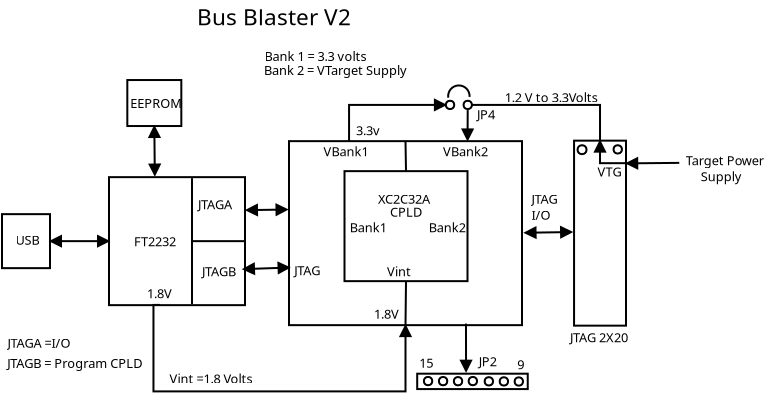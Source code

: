 <?xml version="1.0" encoding="UTF-8"?>
<dia:diagram xmlns:dia="http://www.lysator.liu.se/~alla/dia/">
  <dia:layer name="Background" visible="true" active="true">
    <dia:object type="Standard - Box" version="0" id="O0">
      <dia:attribute name="obj_pos">
        <dia:point val="12.9,10.95"/>
      </dia:attribute>
      <dia:attribute name="obj_bb">
        <dia:rectangle val="12.85,10.9;15.35,13.7"/>
      </dia:attribute>
      <dia:attribute name="elem_corner">
        <dia:point val="12.9,10.95"/>
      </dia:attribute>
      <dia:attribute name="elem_width">
        <dia:real val="2.4"/>
      </dia:attribute>
      <dia:attribute name="elem_height">
        <dia:real val="2.7"/>
      </dia:attribute>
      <dia:attribute name="show_background">
        <dia:boolean val="true"/>
      </dia:attribute>
    </dia:object>
    <dia:object type="Standard - Box" version="0" id="O1">
      <dia:attribute name="obj_pos">
        <dia:point val="18.25,9.1"/>
      </dia:attribute>
      <dia:attribute name="obj_bb">
        <dia:rectangle val="18.2,9.05;25.1,15.55"/>
      </dia:attribute>
      <dia:attribute name="elem_corner">
        <dia:point val="18.25,9.1"/>
      </dia:attribute>
      <dia:attribute name="elem_width">
        <dia:real val="6.8"/>
      </dia:attribute>
      <dia:attribute name="elem_height">
        <dia:real val="6.4"/>
      </dia:attribute>
      <dia:attribute name="show_background">
        <dia:boolean val="true"/>
      </dia:attribute>
    </dia:object>
    <dia:object type="Standard - Box" version="0" id="O2">
      <dia:attribute name="obj_pos">
        <dia:point val="27.25,7.3"/>
      </dia:attribute>
      <dia:attribute name="obj_bb">
        <dia:rectangle val="27.2,7.25;38.95,16.55"/>
      </dia:attribute>
      <dia:attribute name="elem_corner">
        <dia:point val="27.25,7.3"/>
      </dia:attribute>
      <dia:attribute name="elem_width">
        <dia:real val="11.65"/>
      </dia:attribute>
      <dia:attribute name="elem_height">
        <dia:real val="9.2"/>
      </dia:attribute>
      <dia:attribute name="show_background">
        <dia:boolean val="true"/>
      </dia:attribute>
    </dia:object>
    <dia:object type="Standard - Box" version="0" id="O3">
      <dia:attribute name="obj_pos">
        <dia:point val="41.503,7.275"/>
      </dia:attribute>
      <dia:attribute name="obj_bb">
        <dia:rectangle val="41.453,7.225;44.15,16.575"/>
      </dia:attribute>
      <dia:attribute name="elem_corner">
        <dia:point val="41.503,7.275"/>
      </dia:attribute>
      <dia:attribute name="elem_width">
        <dia:real val="2.597"/>
      </dia:attribute>
      <dia:attribute name="elem_height">
        <dia:real val="9.25"/>
      </dia:attribute>
      <dia:attribute name="show_background">
        <dia:boolean val="true"/>
      </dia:attribute>
    </dia:object>
    <dia:object type="Standard - Box" version="0" id="O4">
      <dia:attribute name="obj_pos">
        <dia:point val="19.166,4.244"/>
      </dia:attribute>
      <dia:attribute name="obj_bb">
        <dia:rectangle val="19.116,4.194;21.916,6.594"/>
      </dia:attribute>
      <dia:attribute name="elem_corner">
        <dia:point val="19.166,4.244"/>
      </dia:attribute>
      <dia:attribute name="elem_width">
        <dia:real val="2.7"/>
      </dia:attribute>
      <dia:attribute name="elem_height">
        <dia:real val="2.3"/>
      </dia:attribute>
      <dia:attribute name="show_background">
        <dia:boolean val="true"/>
      </dia:attribute>
    </dia:object>
    <dia:object type="Standard - Text" version="1" id="O5">
      <dia:attribute name="obj_pos">
        <dia:point val="19.316,5.644"/>
      </dia:attribute>
      <dia:attribute name="obj_bb">
        <dia:rectangle val="19.316,5.004;21.731,5.776"/>
      </dia:attribute>
      <dia:attribute name="text">
        <dia:composite type="text">
          <dia:attribute name="string">
            <dia:string>#EEPROM#</dia:string>
          </dia:attribute>
          <dia:attribute name="font">
            <dia:font family="sans" style="0" name="Helvetica"/>
          </dia:attribute>
          <dia:attribute name="height">
            <dia:real val="0.8"/>
          </dia:attribute>
          <dia:attribute name="pos">
            <dia:point val="19.316,5.644"/>
          </dia:attribute>
          <dia:attribute name="color">
            <dia:color val="#000000"/>
          </dia:attribute>
          <dia:attribute name="alignment">
            <dia:enum val="0"/>
          </dia:attribute>
        </dia:composite>
      </dia:attribute>
      <dia:attribute name="valign">
        <dia:enum val="3"/>
      </dia:attribute>
    </dia:object>
    <dia:object type="Standard - Text" version="1" id="O6">
      <dia:attribute name="obj_pos">
        <dia:point val="19.5,12.55"/>
      </dia:attribute>
      <dia:attribute name="obj_bb">
        <dia:rectangle val="19.5,11.91;21.61,12.682"/>
      </dia:attribute>
      <dia:attribute name="text">
        <dia:composite type="text">
          <dia:attribute name="string">
            <dia:string>#FT2232#</dia:string>
          </dia:attribute>
          <dia:attribute name="font">
            <dia:font family="sans" style="0" name="Helvetica"/>
          </dia:attribute>
          <dia:attribute name="height">
            <dia:real val="0.8"/>
          </dia:attribute>
          <dia:attribute name="pos">
            <dia:point val="19.5,12.55"/>
          </dia:attribute>
          <dia:attribute name="color">
            <dia:color val="#000000"/>
          </dia:attribute>
          <dia:attribute name="alignment">
            <dia:enum val="0"/>
          </dia:attribute>
        </dia:composite>
      </dia:attribute>
      <dia:attribute name="valign">
        <dia:enum val="3"/>
      </dia:attribute>
    </dia:object>
    <dia:object type="Standard - Line" version="0" id="O7">
      <dia:attribute name="obj_pos">
        <dia:point val="21.65,12.3"/>
      </dia:attribute>
      <dia:attribute name="obj_bb">
        <dia:rectangle val="21.65,12.3;21.65,12.3"/>
      </dia:attribute>
      <dia:attribute name="conn_endpoints">
        <dia:point val="21.65,12.3"/>
        <dia:point val="21.65,12.3"/>
      </dia:attribute>
      <dia:attribute name="numcp">
        <dia:int val="1"/>
      </dia:attribute>
      <dia:connections>
        <dia:connection handle="0" to="O1" connection="8"/>
        <dia:connection handle="1" to="O1" connection="8"/>
      </dia:connections>
    </dia:object>
    <dia:object type="Standard - Line" version="0" id="O8">
      <dia:attribute name="obj_pos">
        <dia:point val="21.65,12.3"/>
      </dia:attribute>
      <dia:attribute name="obj_bb">
        <dia:rectangle val="21.65,12.3;21.65,12.3"/>
      </dia:attribute>
      <dia:attribute name="conn_endpoints">
        <dia:point val="21.65,12.3"/>
        <dia:point val="21.65,12.3"/>
      </dia:attribute>
      <dia:attribute name="numcp">
        <dia:int val="1"/>
      </dia:attribute>
      <dia:connections>
        <dia:connection handle="0" to="O1" connection="8"/>
        <dia:connection handle="1" to="O1" connection="8"/>
      </dia:connections>
    </dia:object>
    <dia:object type="Standard - Line" version="0" id="O9">
      <dia:attribute name="obj_pos">
        <dia:point val="21.65,12.3"/>
      </dia:attribute>
      <dia:attribute name="obj_bb">
        <dia:rectangle val="21.65,12.3;21.65,12.3"/>
      </dia:attribute>
      <dia:attribute name="conn_endpoints">
        <dia:point val="21.65,12.3"/>
        <dia:point val="21.65,12.3"/>
      </dia:attribute>
      <dia:attribute name="numcp">
        <dia:int val="1"/>
      </dia:attribute>
      <dia:connections>
        <dia:connection handle="0" to="O1" connection="8"/>
        <dia:connection handle="1" to="O1" connection="8"/>
      </dia:connections>
    </dia:object>
    <dia:object type="Standard - Line" version="0" id="O10">
      <dia:attribute name="obj_pos">
        <dia:point val="22.4,9.15"/>
      </dia:attribute>
      <dia:attribute name="obj_bb">
        <dia:rectangle val="22.35,9.1;22.45,15.5"/>
      </dia:attribute>
      <dia:attribute name="conn_endpoints">
        <dia:point val="22.4,9.15"/>
        <dia:point val="22.4,15.45"/>
      </dia:attribute>
      <dia:attribute name="numcp">
        <dia:int val="1"/>
      </dia:attribute>
    </dia:object>
    <dia:object type="Standard - Line" version="0" id="O11">
      <dia:attribute name="obj_pos">
        <dia:point val="22.4,12.3"/>
      </dia:attribute>
      <dia:attribute name="obj_bb">
        <dia:rectangle val="22.35,12.25;25.1,12.35"/>
      </dia:attribute>
      <dia:attribute name="conn_endpoints">
        <dia:point val="22.4,12.3"/>
        <dia:point val="25.05,12.3"/>
      </dia:attribute>
      <dia:attribute name="numcp">
        <dia:int val="1"/>
      </dia:attribute>
      <dia:connections>
        <dia:connection handle="0" to="O10" connection="0"/>
        <dia:connection handle="1" to="O1" connection="4"/>
      </dia:connections>
    </dia:object>
    <dia:object type="Standard - Text" version="1" id="O12">
      <dia:attribute name="obj_pos">
        <dia:point val="22.7,10.7"/>
      </dia:attribute>
      <dia:attribute name="obj_bb">
        <dia:rectangle val="22.7,10.06;24.54,10.832"/>
      </dia:attribute>
      <dia:attribute name="text">
        <dia:composite type="text">
          <dia:attribute name="string">
            <dia:string>#JTAGA#</dia:string>
          </dia:attribute>
          <dia:attribute name="font">
            <dia:font family="sans" style="0" name="Helvetica"/>
          </dia:attribute>
          <dia:attribute name="height">
            <dia:real val="0.8"/>
          </dia:attribute>
          <dia:attribute name="pos">
            <dia:point val="22.7,10.7"/>
          </dia:attribute>
          <dia:attribute name="color">
            <dia:color val="#000000"/>
          </dia:attribute>
          <dia:attribute name="alignment">
            <dia:enum val="0"/>
          </dia:attribute>
        </dia:composite>
      </dia:attribute>
      <dia:attribute name="valign">
        <dia:enum val="3"/>
      </dia:attribute>
    </dia:object>
    <dia:object type="Standard - Text" version="1" id="O13">
      <dia:attribute name="obj_pos">
        <dia:point val="22.9,14.05"/>
      </dia:attribute>
      <dia:attribute name="obj_bb">
        <dia:rectangle val="22.9,13.41;24.733,14.182"/>
      </dia:attribute>
      <dia:attribute name="text">
        <dia:composite type="text">
          <dia:attribute name="string">
            <dia:string>#JTAGB#</dia:string>
          </dia:attribute>
          <dia:attribute name="font">
            <dia:font family="sans" style="0" name="Helvetica"/>
          </dia:attribute>
          <dia:attribute name="height">
            <dia:real val="0.8"/>
          </dia:attribute>
          <dia:attribute name="pos">
            <dia:point val="22.9,14.05"/>
          </dia:attribute>
          <dia:attribute name="color">
            <dia:color val="#000000"/>
          </dia:attribute>
          <dia:attribute name="alignment">
            <dia:enum val="0"/>
          </dia:attribute>
        </dia:composite>
      </dia:attribute>
      <dia:attribute name="valign">
        <dia:enum val="3"/>
      </dia:attribute>
    </dia:object>
    <dia:object type="Standard - Text" version="1" id="O14">
      <dia:attribute name="obj_pos">
        <dia:point val="13.575,12.475"/>
      </dia:attribute>
      <dia:attribute name="obj_bb">
        <dia:rectangle val="13.575,11.835;14.73,12.607"/>
      </dia:attribute>
      <dia:attribute name="text">
        <dia:composite type="text">
          <dia:attribute name="string">
            <dia:string>#USB#</dia:string>
          </dia:attribute>
          <dia:attribute name="font">
            <dia:font family="sans" style="0" name="Helvetica"/>
          </dia:attribute>
          <dia:attribute name="height">
            <dia:real val="0.8"/>
          </dia:attribute>
          <dia:attribute name="pos">
            <dia:point val="13.575,12.475"/>
          </dia:attribute>
          <dia:attribute name="color">
            <dia:color val="#000000"/>
          </dia:attribute>
          <dia:attribute name="alignment">
            <dia:enum val="0"/>
          </dia:attribute>
        </dia:composite>
      </dia:attribute>
      <dia:attribute name="valign">
        <dia:enum val="3"/>
      </dia:attribute>
    </dia:object>
    <dia:object type="Standard - Line" version="0" id="O15">
      <dia:attribute name="obj_pos">
        <dia:point val="15.3,12.3"/>
      </dia:attribute>
      <dia:attribute name="obj_bb">
        <dia:rectangle val="15.238,11.969;18.312,12.631"/>
      </dia:attribute>
      <dia:attribute name="conn_endpoints">
        <dia:point val="15.3,12.3"/>
        <dia:point val="18.25,12.3"/>
      </dia:attribute>
      <dia:attribute name="numcp">
        <dia:int val="1"/>
      </dia:attribute>
      <dia:attribute name="start_arrow">
        <dia:enum val="3"/>
      </dia:attribute>
      <dia:attribute name="start_arrow_length">
        <dia:real val="0.5"/>
      </dia:attribute>
      <dia:attribute name="start_arrow_width">
        <dia:real val="0.5"/>
      </dia:attribute>
      <dia:attribute name="end_arrow">
        <dia:enum val="3"/>
      </dia:attribute>
      <dia:attribute name="end_arrow_length">
        <dia:real val="0.5"/>
      </dia:attribute>
      <dia:attribute name="end_arrow_width">
        <dia:real val="0.5"/>
      </dia:attribute>
      <dia:connections>
        <dia:connection handle="0" to="O0" connection="4"/>
        <dia:connection handle="1" to="O1" connection="3"/>
      </dia:connections>
    </dia:object>
    <dia:object type="Standard - Text" version="1" id="O16">
      <dia:attribute name="obj_pos">
        <dia:point val="20.15,15.15"/>
      </dia:attribute>
      <dia:attribute name="obj_bb">
        <dia:rectangle val="20.15,14.51;21.427,15.283"/>
      </dia:attribute>
      <dia:attribute name="text">
        <dia:composite type="text">
          <dia:attribute name="string">
            <dia:string>#1.8V#</dia:string>
          </dia:attribute>
          <dia:attribute name="font">
            <dia:font family="sans" style="0" name="Helvetica"/>
          </dia:attribute>
          <dia:attribute name="height">
            <dia:real val="0.8"/>
          </dia:attribute>
          <dia:attribute name="pos">
            <dia:point val="20.15,15.15"/>
          </dia:attribute>
          <dia:attribute name="color">
            <dia:color val="#000000"/>
          </dia:attribute>
          <dia:attribute name="alignment">
            <dia:enum val="0"/>
          </dia:attribute>
        </dia:composite>
      </dia:attribute>
      <dia:attribute name="valign">
        <dia:enum val="3"/>
      </dia:attribute>
    </dia:object>
    <dia:object type="Standard - Box" version="0" id="O17">
      <dia:attribute name="obj_pos">
        <dia:point val="30.025,8.8"/>
      </dia:attribute>
      <dia:attribute name="obj_bb">
        <dia:rectangle val="29.975,8.75;36.225,14.35"/>
      </dia:attribute>
      <dia:attribute name="elem_corner">
        <dia:point val="30.025,8.8"/>
      </dia:attribute>
      <dia:attribute name="elem_width">
        <dia:real val="6.15"/>
      </dia:attribute>
      <dia:attribute name="elem_height">
        <dia:real val="5.5"/>
      </dia:attribute>
      <dia:attribute name="show_background">
        <dia:boolean val="true"/>
      </dia:attribute>
    </dia:object>
    <dia:object type="Standard - Text" version="1" id="O18">
      <dia:attribute name="obj_pos">
        <dia:point val="31.7,10.425"/>
      </dia:attribute>
      <dia:attribute name="obj_bb">
        <dia:rectangle val="31.7,9.785;34.278,10.557"/>
      </dia:attribute>
      <dia:attribute name="text">
        <dia:composite type="text">
          <dia:attribute name="string">
            <dia:string>#XC2C32A#</dia:string>
          </dia:attribute>
          <dia:attribute name="font">
            <dia:font family="sans" style="0" name="Helvetica"/>
          </dia:attribute>
          <dia:attribute name="height">
            <dia:real val="0.8"/>
          </dia:attribute>
          <dia:attribute name="pos">
            <dia:point val="31.7,10.425"/>
          </dia:attribute>
          <dia:attribute name="color">
            <dia:color val="#000000"/>
          </dia:attribute>
          <dia:attribute name="alignment">
            <dia:enum val="0"/>
          </dia:attribute>
        </dia:composite>
      </dia:attribute>
      <dia:attribute name="valign">
        <dia:enum val="3"/>
      </dia:attribute>
    </dia:object>
    <dia:object type="Standard - Text" version="1" id="O19">
      <dia:attribute name="obj_pos">
        <dia:point val="32.3,11.075"/>
      </dia:attribute>
      <dia:attribute name="obj_bb">
        <dia:rectangle val="32.3,10.435;33.79,11.207"/>
      </dia:attribute>
      <dia:attribute name="text">
        <dia:composite type="text">
          <dia:attribute name="string">
            <dia:string>#CPLD#</dia:string>
          </dia:attribute>
          <dia:attribute name="font">
            <dia:font family="sans" style="0" name="Helvetica"/>
          </dia:attribute>
          <dia:attribute name="height">
            <dia:real val="0.8"/>
          </dia:attribute>
          <dia:attribute name="pos">
            <dia:point val="32.3,11.075"/>
          </dia:attribute>
          <dia:attribute name="color">
            <dia:color val="#000000"/>
          </dia:attribute>
          <dia:attribute name="alignment">
            <dia:enum val="0"/>
          </dia:attribute>
        </dia:composite>
      </dia:attribute>
      <dia:attribute name="valign">
        <dia:enum val="3"/>
      </dia:attribute>
    </dia:object>
    <dia:object type="Standard - Text" version="1" id="O20">
      <dia:attribute name="obj_pos">
        <dia:point val="32.15,14.05"/>
      </dia:attribute>
      <dia:attribute name="obj_bb">
        <dia:rectangle val="32.15,13.41;33.255,14.182"/>
      </dia:attribute>
      <dia:attribute name="text">
        <dia:composite type="text">
          <dia:attribute name="string">
            <dia:string>#Vint#</dia:string>
          </dia:attribute>
          <dia:attribute name="font">
            <dia:font family="sans" style="0" name="Helvetica"/>
          </dia:attribute>
          <dia:attribute name="height">
            <dia:real val="0.8"/>
          </dia:attribute>
          <dia:attribute name="pos">
            <dia:point val="32.15,14.05"/>
          </dia:attribute>
          <dia:attribute name="color">
            <dia:color val="#000000"/>
          </dia:attribute>
          <dia:attribute name="alignment">
            <dia:enum val="0"/>
          </dia:attribute>
        </dia:composite>
      </dia:attribute>
      <dia:attribute name="valign">
        <dia:enum val="3"/>
      </dia:attribute>
    </dia:object>
    <dia:object type="Standard - Line" version="0" id="O21">
      <dia:attribute name="obj_pos">
        <dia:point val="25.1,10.75"/>
      </dia:attribute>
      <dia:attribute name="obj_bb">
        <dia:rectangle val="25.038,10.397;27.237,11.072"/>
      </dia:attribute>
      <dia:attribute name="conn_endpoints">
        <dia:point val="25.1,10.75"/>
        <dia:point val="27.175,10.719"/>
      </dia:attribute>
      <dia:attribute name="numcp">
        <dia:int val="1"/>
      </dia:attribute>
      <dia:attribute name="start_arrow">
        <dia:enum val="3"/>
      </dia:attribute>
      <dia:attribute name="start_arrow_length">
        <dia:real val="0.5"/>
      </dia:attribute>
      <dia:attribute name="start_arrow_width">
        <dia:real val="0.5"/>
      </dia:attribute>
      <dia:attribute name="end_arrow">
        <dia:enum val="3"/>
      </dia:attribute>
      <dia:attribute name="end_arrow_length">
        <dia:real val="0.5"/>
      </dia:attribute>
      <dia:attribute name="end_arrow_width">
        <dia:real val="0.5"/>
      </dia:attribute>
    </dia:object>
    <dia:object type="Standard - Line" version="0" id="O22">
      <dia:attribute name="obj_pos">
        <dia:point val="24.95,13.7"/>
      </dia:attribute>
      <dia:attribute name="obj_bb">
        <dia:rectangle val="24.888,13.309;27.339,14.01"/>
      </dia:attribute>
      <dia:attribute name="conn_endpoints">
        <dia:point val="24.95,13.7"/>
        <dia:point val="27.278,13.619"/>
      </dia:attribute>
      <dia:attribute name="numcp">
        <dia:int val="1"/>
      </dia:attribute>
      <dia:attribute name="start_arrow">
        <dia:enum val="3"/>
      </dia:attribute>
      <dia:attribute name="start_arrow_length">
        <dia:real val="0.5"/>
      </dia:attribute>
      <dia:attribute name="start_arrow_width">
        <dia:real val="0.5"/>
      </dia:attribute>
      <dia:attribute name="end_arrow">
        <dia:enum val="3"/>
      </dia:attribute>
      <dia:attribute name="end_arrow_length">
        <dia:real val="0.5"/>
      </dia:attribute>
      <dia:attribute name="end_arrow_width">
        <dia:real val="0.5"/>
      </dia:attribute>
    </dia:object>
    <dia:object type="Standard - Text" version="1" id="O23">
      <dia:attribute name="obj_pos">
        <dia:point val="31.5,16.175"/>
      </dia:attribute>
      <dia:attribute name="obj_bb">
        <dia:rectangle val="31.5,15.535;32.778,16.308"/>
      </dia:attribute>
      <dia:attribute name="text">
        <dia:composite type="text">
          <dia:attribute name="string">
            <dia:string>#1.8V#</dia:string>
          </dia:attribute>
          <dia:attribute name="font">
            <dia:font family="sans" style="0" name="Helvetica"/>
          </dia:attribute>
          <dia:attribute name="height">
            <dia:real val="0.8"/>
          </dia:attribute>
          <dia:attribute name="pos">
            <dia:point val="31.5,16.175"/>
          </dia:attribute>
          <dia:attribute name="color">
            <dia:color val="#000000"/>
          </dia:attribute>
          <dia:attribute name="alignment">
            <dia:enum val="0"/>
          </dia:attribute>
        </dia:composite>
      </dia:attribute>
      <dia:attribute name="valign">
        <dia:enum val="3"/>
      </dia:attribute>
    </dia:object>
    <dia:object type="Standard - Text" version="1" id="O24">
      <dia:attribute name="obj_pos">
        <dia:point val="28.975,8.05"/>
      </dia:attribute>
      <dia:attribute name="obj_bb">
        <dia:rectangle val="28.975,7.41;31.098,8.182"/>
      </dia:attribute>
      <dia:attribute name="text">
        <dia:composite type="text">
          <dia:attribute name="string">
            <dia:string>#VBank1#</dia:string>
          </dia:attribute>
          <dia:attribute name="font">
            <dia:font family="sans" style="0" name="Helvetica"/>
          </dia:attribute>
          <dia:attribute name="height">
            <dia:real val="0.8"/>
          </dia:attribute>
          <dia:attribute name="pos">
            <dia:point val="28.975,8.05"/>
          </dia:attribute>
          <dia:attribute name="color">
            <dia:color val="#000000"/>
          </dia:attribute>
          <dia:attribute name="alignment">
            <dia:enum val="0"/>
          </dia:attribute>
        </dia:composite>
      </dia:attribute>
      <dia:attribute name="valign">
        <dia:enum val="3"/>
      </dia:attribute>
    </dia:object>
    <dia:object type="Standard - Text" version="1" id="O25">
      <dia:attribute name="obj_pos">
        <dia:point val="34.95,8.05"/>
      </dia:attribute>
      <dia:attribute name="obj_bb">
        <dia:rectangle val="34.95,7.41;37.072,8.182"/>
      </dia:attribute>
      <dia:attribute name="text">
        <dia:composite type="text">
          <dia:attribute name="string">
            <dia:string>#VBank2#</dia:string>
          </dia:attribute>
          <dia:attribute name="font">
            <dia:font family="sans" style="0" name="Helvetica"/>
          </dia:attribute>
          <dia:attribute name="height">
            <dia:real val="0.8"/>
          </dia:attribute>
          <dia:attribute name="pos">
            <dia:point val="34.95,8.05"/>
          </dia:attribute>
          <dia:attribute name="color">
            <dia:color val="#000000"/>
          </dia:attribute>
          <dia:attribute name="alignment">
            <dia:enum val="0"/>
          </dia:attribute>
        </dia:composite>
      </dia:attribute>
      <dia:attribute name="valign">
        <dia:enum val="3"/>
      </dia:attribute>
    </dia:object>
    <dia:object type="Standard - Text" version="1" id="O26">
      <dia:attribute name="obj_pos">
        <dia:point val="30.6,7"/>
      </dia:attribute>
      <dia:attribute name="obj_bb">
        <dia:rectangle val="30.6,6.36;31.815,7.133"/>
      </dia:attribute>
      <dia:attribute name="text">
        <dia:composite type="text">
          <dia:attribute name="string">
            <dia:string>#3.3v#</dia:string>
          </dia:attribute>
          <dia:attribute name="font">
            <dia:font family="sans" style="0" name="Helvetica"/>
          </dia:attribute>
          <dia:attribute name="height">
            <dia:real val="0.8"/>
          </dia:attribute>
          <dia:attribute name="pos">
            <dia:point val="30.6,7"/>
          </dia:attribute>
          <dia:attribute name="color">
            <dia:color val="#000000"/>
          </dia:attribute>
          <dia:attribute name="alignment">
            <dia:enum val="0"/>
          </dia:attribute>
        </dia:composite>
      </dia:attribute>
      <dia:attribute name="valign">
        <dia:enum val="3"/>
      </dia:attribute>
    </dia:object>
    <dia:object type="Standard - Line" version="0" id="O27">
      <dia:attribute name="obj_pos">
        <dia:point val="36.178,7.263"/>
      </dia:attribute>
      <dia:attribute name="obj_bb">
        <dia:rectangle val="35.85,5.695;36.511,7.324"/>
      </dia:attribute>
      <dia:attribute name="conn_endpoints">
        <dia:point val="36.178,7.263"/>
        <dia:point val="36.185,5.745"/>
      </dia:attribute>
      <dia:attribute name="numcp">
        <dia:int val="1"/>
      </dia:attribute>
      <dia:attribute name="start_arrow">
        <dia:enum val="3"/>
      </dia:attribute>
      <dia:attribute name="start_arrow_length">
        <dia:real val="0.5"/>
      </dia:attribute>
      <dia:attribute name="start_arrow_width">
        <dia:real val="0.5"/>
      </dia:attribute>
      <dia:connections>
        <dia:connection handle="1" to="O54" connection="4"/>
      </dia:connections>
    </dia:object>
    <dia:object type="Standard - ZigZagLine" version="1" id="O28">
      <dia:attribute name="obj_pos">
        <dia:point val="36.253,5.563"/>
      </dia:attribute>
      <dia:attribute name="obj_bb">
        <dia:rectangle val="36.203,5.438;42.851,7.325"/>
      </dia:attribute>
      <dia:attribute name="orth_points">
        <dia:point val="36.253,5.563"/>
        <dia:point val="36.253,5.488"/>
        <dia:point val="42.801,5.488"/>
        <dia:point val="42.801,7.275"/>
      </dia:attribute>
      <dia:attribute name="orth_orient">
        <dia:enum val="1"/>
        <dia:enum val="0"/>
        <dia:enum val="1"/>
      </dia:attribute>
      <dia:attribute name="autorouting">
        <dia:boolean val="false"/>
      </dia:attribute>
      <dia:connections>
        <dia:connection handle="1" to="O3" connection="1"/>
      </dia:connections>
    </dia:object>
    <dia:object type="Standard - Text" version="1" id="O29">
      <dia:attribute name="obj_pos">
        <dia:point val="42.673,9.066"/>
      </dia:attribute>
      <dia:attribute name="obj_bb">
        <dia:rectangle val="42.673,8.426;43.858,9.199"/>
      </dia:attribute>
      <dia:attribute name="text">
        <dia:composite type="text">
          <dia:attribute name="string">
            <dia:string>#VTG#</dia:string>
          </dia:attribute>
          <dia:attribute name="font">
            <dia:font family="sans" style="0" name="Helvetica"/>
          </dia:attribute>
          <dia:attribute name="height">
            <dia:real val="0.8"/>
          </dia:attribute>
          <dia:attribute name="pos">
            <dia:point val="42.673,9.066"/>
          </dia:attribute>
          <dia:attribute name="color">
            <dia:color val="#000000"/>
          </dia:attribute>
          <dia:attribute name="alignment">
            <dia:enum val="0"/>
          </dia:attribute>
        </dia:composite>
      </dia:attribute>
      <dia:attribute name="valign">
        <dia:enum val="3"/>
      </dia:attribute>
    </dia:object>
    <dia:object type="Standard - Line" version="0" id="O30">
      <dia:attribute name="obj_pos">
        <dia:point val="39.028,11.881"/>
      </dia:attribute>
      <dia:attribute name="obj_bb">
        <dia:rectangle val="38.966,11.522;41.464,12.203"/>
      </dia:attribute>
      <dia:attribute name="conn_endpoints">
        <dia:point val="39.028,11.881"/>
        <dia:point val="41.403,11.844"/>
      </dia:attribute>
      <dia:attribute name="numcp">
        <dia:int val="1"/>
      </dia:attribute>
      <dia:attribute name="start_arrow">
        <dia:enum val="3"/>
      </dia:attribute>
      <dia:attribute name="start_arrow_length">
        <dia:real val="0.5"/>
      </dia:attribute>
      <dia:attribute name="start_arrow_width">
        <dia:real val="0.5"/>
      </dia:attribute>
      <dia:attribute name="end_arrow">
        <dia:enum val="3"/>
      </dia:attribute>
      <dia:attribute name="end_arrow_length">
        <dia:real val="0.5"/>
      </dia:attribute>
      <dia:attribute name="end_arrow_width">
        <dia:real val="0.5"/>
      </dia:attribute>
    </dia:object>
    <dia:object type="Standard - Text" version="1" id="O31">
      <dia:attribute name="obj_pos">
        <dia:point val="39.375,10.425"/>
      </dia:attribute>
      <dia:attribute name="obj_bb">
        <dia:rectangle val="39.375,9.785;40.83,11.357"/>
      </dia:attribute>
      <dia:attribute name="text">
        <dia:composite type="text">
          <dia:attribute name="string">
            <dia:string>#JTAG
I/O#</dia:string>
          </dia:attribute>
          <dia:attribute name="font">
            <dia:font family="sans" style="0" name="Helvetica"/>
          </dia:attribute>
          <dia:attribute name="height">
            <dia:real val="0.8"/>
          </dia:attribute>
          <dia:attribute name="pos">
            <dia:point val="39.375,10.425"/>
          </dia:attribute>
          <dia:attribute name="color">
            <dia:color val="#000000"/>
          </dia:attribute>
          <dia:attribute name="alignment">
            <dia:enum val="0"/>
          </dia:attribute>
        </dia:composite>
      </dia:attribute>
      <dia:attribute name="valign">
        <dia:enum val="3"/>
      </dia:attribute>
    </dia:object>
    <dia:object type="Standard - Text" version="1" id="O32">
      <dia:attribute name="obj_pos">
        <dia:point val="41.3,17.35"/>
      </dia:attribute>
      <dia:attribute name="obj_bb">
        <dia:rectangle val="41.3,16.71;44.377,17.483"/>
      </dia:attribute>
      <dia:attribute name="text">
        <dia:composite type="text">
          <dia:attribute name="string">
            <dia:string>#JTAG 2X20#</dia:string>
          </dia:attribute>
          <dia:attribute name="font">
            <dia:font family="sans" style="0" name="Helvetica"/>
          </dia:attribute>
          <dia:attribute name="height">
            <dia:real val="0.8"/>
          </dia:attribute>
          <dia:attribute name="pos">
            <dia:point val="41.3,17.35"/>
          </dia:attribute>
          <dia:attribute name="color">
            <dia:color val="#000000"/>
          </dia:attribute>
          <dia:attribute name="alignment">
            <dia:enum val="0"/>
          </dia:attribute>
        </dia:composite>
      </dia:attribute>
      <dia:attribute name="valign">
        <dia:enum val="3"/>
      </dia:attribute>
    </dia:object>
    <dia:object type="Logic - Not" version="1" id="O33">
      <dia:attribute name="obj_pos">
        <dia:point val="43.479,7.505"/>
      </dia:attribute>
      <dia:attribute name="obj_bb">
        <dia:rectangle val="43.429,7.455;43.944,7.97"/>
      </dia:attribute>
      <dia:attribute name="meta">
        <dia:composite type="dict"/>
      </dia:attribute>
      <dia:attribute name="elem_corner">
        <dia:point val="43.479,7.505"/>
      </dia:attribute>
      <dia:attribute name="elem_width">
        <dia:real val="0.415"/>
      </dia:attribute>
      <dia:attribute name="elem_height">
        <dia:real val="0.415"/>
      </dia:attribute>
      <dia:attribute name="line_width">
        <dia:real val="0.1"/>
      </dia:attribute>
      <dia:attribute name="line_colour">
        <dia:color val="#000000"/>
      </dia:attribute>
      <dia:attribute name="fill_colour">
        <dia:color val="#ffffff"/>
      </dia:attribute>
      <dia:attribute name="show_background">
        <dia:boolean val="true"/>
      </dia:attribute>
      <dia:attribute name="line_style">
        <dia:enum val="0"/>
        <dia:real val="1"/>
      </dia:attribute>
      <dia:attribute name="flip_horizontal">
        <dia:boolean val="false"/>
      </dia:attribute>
      <dia:attribute name="flip_vertical">
        <dia:boolean val="false"/>
      </dia:attribute>
      <dia:attribute name="subscale">
        <dia:real val="1"/>
      </dia:attribute>
    </dia:object>
    <dia:object type="Logic - Not" version="1" id="O34">
      <dia:attribute name="obj_pos">
        <dia:point val="41.68,7.505"/>
      </dia:attribute>
      <dia:attribute name="obj_bb">
        <dia:rectangle val="41.63,7.455;42.175,8"/>
      </dia:attribute>
      <dia:attribute name="meta">
        <dia:composite type="dict"/>
      </dia:attribute>
      <dia:attribute name="elem_corner">
        <dia:point val="41.68,7.505"/>
      </dia:attribute>
      <dia:attribute name="elem_width">
        <dia:real val="0.445"/>
      </dia:attribute>
      <dia:attribute name="elem_height">
        <dia:real val="0.445"/>
      </dia:attribute>
      <dia:attribute name="line_width">
        <dia:real val="0.1"/>
      </dia:attribute>
      <dia:attribute name="line_colour">
        <dia:color val="#000000"/>
      </dia:attribute>
      <dia:attribute name="fill_colour">
        <dia:color val="#ffffff"/>
      </dia:attribute>
      <dia:attribute name="show_background">
        <dia:boolean val="true"/>
      </dia:attribute>
      <dia:attribute name="line_style">
        <dia:enum val="0"/>
        <dia:real val="1"/>
      </dia:attribute>
      <dia:attribute name="flip_horizontal">
        <dia:boolean val="false"/>
      </dia:attribute>
      <dia:attribute name="flip_vertical">
        <dia:boolean val="false"/>
      </dia:attribute>
      <dia:attribute name="subscale">
        <dia:real val="1"/>
      </dia:attribute>
    </dia:object>
    <dia:object type="Standard - Text" version="1" id="O35">
      <dia:attribute name="obj_pos">
        <dia:point val="47.087,8.506"/>
      </dia:attribute>
      <dia:attribute name="obj_bb">
        <dia:rectangle val="47.087,7.866;51.078,9.439"/>
      </dia:attribute>
      <dia:attribute name="text">
        <dia:composite type="text">
          <dia:attribute name="string">
            <dia:string>#Target Power 
     Supply#</dia:string>
          </dia:attribute>
          <dia:attribute name="font">
            <dia:font family="sans" style="0" name="Helvetica"/>
          </dia:attribute>
          <dia:attribute name="height">
            <dia:real val="0.8"/>
          </dia:attribute>
          <dia:attribute name="pos">
            <dia:point val="47.087,8.506"/>
          </dia:attribute>
          <dia:attribute name="color">
            <dia:color val="#000000"/>
          </dia:attribute>
          <dia:attribute name="alignment">
            <dia:enum val="0"/>
          </dia:attribute>
        </dia:composite>
      </dia:attribute>
      <dia:attribute name="valign">
        <dia:enum val="3"/>
      </dia:attribute>
    </dia:object>
    <dia:object type="Standard - Text" version="1" id="O36">
      <dia:attribute name="obj_pos">
        <dia:point val="38.038,5.356"/>
      </dia:attribute>
      <dia:attribute name="obj_bb">
        <dia:rectangle val="38.038,4.716;42.75,5.489"/>
      </dia:attribute>
      <dia:attribute name="text">
        <dia:composite type="text">
          <dia:attribute name="string">
            <dia:string>#1.2 V to 3.3Volts#</dia:string>
          </dia:attribute>
          <dia:attribute name="font">
            <dia:font family="sans" style="0" name="Helvetica"/>
          </dia:attribute>
          <dia:attribute name="height">
            <dia:real val="0.8"/>
          </dia:attribute>
          <dia:attribute name="pos">
            <dia:point val="38.038,5.356"/>
          </dia:attribute>
          <dia:attribute name="color">
            <dia:color val="#000000"/>
          </dia:attribute>
          <dia:attribute name="alignment">
            <dia:enum val="0"/>
          </dia:attribute>
        </dia:composite>
      </dia:attribute>
      <dia:attribute name="valign">
        <dia:enum val="3"/>
      </dia:attribute>
    </dia:object>
    <dia:object type="Standard - Line" version="0" id="O37">
      <dia:attribute name="obj_pos">
        <dia:point val="46.763,8.386"/>
      </dia:attribute>
      <dia:attribute name="obj_bb">
        <dia:rectangle val="44.001,8.074;46.813,8.736"/>
      </dia:attribute>
      <dia:attribute name="conn_endpoints">
        <dia:point val="46.763,8.386"/>
        <dia:point val="44.112,8.411"/>
      </dia:attribute>
      <dia:attribute name="numcp">
        <dia:int val="1"/>
      </dia:attribute>
      <dia:attribute name="end_arrow">
        <dia:enum val="3"/>
      </dia:attribute>
      <dia:attribute name="end_arrow_length">
        <dia:real val="0.5"/>
      </dia:attribute>
      <dia:attribute name="end_arrow_width">
        <dia:real val="0.5"/>
      </dia:attribute>
    </dia:object>
    <dia:object type="Standard - Text" version="1" id="O38">
      <dia:attribute name="obj_pos">
        <dia:point val="30.288,11.85"/>
      </dia:attribute>
      <dia:attribute name="obj_bb">
        <dia:rectangle val="30.288,11.21;32.028,11.982"/>
      </dia:attribute>
      <dia:attribute name="text">
        <dia:composite type="text">
          <dia:attribute name="string">
            <dia:string>#Bank1#</dia:string>
          </dia:attribute>
          <dia:attribute name="font">
            <dia:font family="sans" style="0" name="Helvetica"/>
          </dia:attribute>
          <dia:attribute name="height">
            <dia:real val="0.8"/>
          </dia:attribute>
          <dia:attribute name="pos">
            <dia:point val="30.288,11.85"/>
          </dia:attribute>
          <dia:attribute name="color">
            <dia:color val="#000000"/>
          </dia:attribute>
          <dia:attribute name="alignment">
            <dia:enum val="0"/>
          </dia:attribute>
        </dia:composite>
      </dia:attribute>
      <dia:attribute name="valign">
        <dia:enum val="3"/>
      </dia:attribute>
    </dia:object>
    <dia:object type="Standard - Text" version="1" id="O39">
      <dia:attribute name="obj_pos">
        <dia:point val="34.237,11.85"/>
      </dia:attribute>
      <dia:attribute name="obj_bb">
        <dia:rectangle val="34.237,11.21;35.977,11.982"/>
      </dia:attribute>
      <dia:attribute name="text">
        <dia:composite type="text">
          <dia:attribute name="string">
            <dia:string>#Bank2#</dia:string>
          </dia:attribute>
          <dia:attribute name="font">
            <dia:font family="sans" style="0" name="Helvetica"/>
          </dia:attribute>
          <dia:attribute name="height">
            <dia:real val="0.8"/>
          </dia:attribute>
          <dia:attribute name="pos">
            <dia:point val="34.237,11.85"/>
          </dia:attribute>
          <dia:attribute name="color">
            <dia:color val="#000000"/>
          </dia:attribute>
          <dia:attribute name="alignment">
            <dia:enum val="0"/>
          </dia:attribute>
        </dia:composite>
      </dia:attribute>
      <dia:attribute name="valign">
        <dia:enum val="3"/>
      </dia:attribute>
    </dia:object>
    <dia:object type="Standard - Text" version="1" id="O40">
      <dia:attribute name="obj_pos">
        <dia:point val="27.512,14"/>
      </dia:attribute>
      <dia:attribute name="obj_bb">
        <dia:rectangle val="27.512,13.36;28.968,14.133"/>
      </dia:attribute>
      <dia:attribute name="text">
        <dia:composite type="text">
          <dia:attribute name="string">
            <dia:string>#JTAG#</dia:string>
          </dia:attribute>
          <dia:attribute name="font">
            <dia:font family="sans" style="0" name="Helvetica"/>
          </dia:attribute>
          <dia:attribute name="height">
            <dia:real val="0.8"/>
          </dia:attribute>
          <dia:attribute name="pos">
            <dia:point val="27.512,14"/>
          </dia:attribute>
          <dia:attribute name="color">
            <dia:color val="#000000"/>
          </dia:attribute>
          <dia:attribute name="alignment">
            <dia:enum val="0"/>
          </dia:attribute>
        </dia:composite>
      </dia:attribute>
      <dia:attribute name="valign">
        <dia:enum val="3"/>
      </dia:attribute>
    </dia:object>
    <dia:object type="Standard - Line" version="0" id="O41">
      <dia:attribute name="obj_pos">
        <dia:point val="33.075,7.3"/>
      </dia:attribute>
      <dia:attribute name="obj_bb">
        <dia:rectangle val="33.024,7.249;33.151,8.851"/>
      </dia:attribute>
      <dia:attribute name="conn_endpoints">
        <dia:point val="33.075,7.3"/>
        <dia:point val="33.1,8.8"/>
      </dia:attribute>
      <dia:attribute name="numcp">
        <dia:int val="1"/>
      </dia:attribute>
      <dia:connections>
        <dia:connection handle="0" to="O2" connection="1"/>
        <dia:connection handle="1" to="O17" connection="1"/>
      </dia:connections>
    </dia:object>
    <dia:object type="Standard - Line" version="0" id="O42">
      <dia:attribute name="obj_pos">
        <dia:point val="33.1,14.3"/>
      </dia:attribute>
      <dia:attribute name="obj_bb">
        <dia:rectangle val="33.024,14.249;33.151,16.551"/>
      </dia:attribute>
      <dia:attribute name="conn_endpoints">
        <dia:point val="33.1,14.3"/>
        <dia:point val="33.075,16.5"/>
      </dia:attribute>
      <dia:attribute name="numcp">
        <dia:int val="1"/>
      </dia:attribute>
      <dia:connections>
        <dia:connection handle="0" to="O17" connection="6"/>
        <dia:connection handle="1" to="O2" connection="6"/>
      </dia:connections>
    </dia:object>
    <dia:object type="Standard - Text" version="1" id="O43">
      <dia:attribute name="obj_pos">
        <dia:point val="22.65,1.5"/>
      </dia:attribute>
      <dia:attribute name="obj_bb">
        <dia:rectangle val="22.65,0.37;29.848,1.732"/>
      </dia:attribute>
      <dia:attribute name="text">
        <dia:composite type="text">
          <dia:attribute name="string">
            <dia:string>#Bus Blaster V2#</dia:string>
          </dia:attribute>
          <dia:attribute name="font">
            <dia:font family="sans" style="0" name="Helvetica"/>
          </dia:attribute>
          <dia:attribute name="height">
            <dia:real val="1.411"/>
          </dia:attribute>
          <dia:attribute name="pos">
            <dia:point val="22.65,1.5"/>
          </dia:attribute>
          <dia:attribute name="color">
            <dia:color val="#000000"/>
          </dia:attribute>
          <dia:attribute name="alignment">
            <dia:enum val="0"/>
          </dia:attribute>
        </dia:composite>
      </dia:attribute>
      <dia:attribute name="valign">
        <dia:enum val="3"/>
      </dia:attribute>
    </dia:object>
    <dia:object type="Standard - Line" version="0" id="O44">
      <dia:attribute name="obj_pos">
        <dia:point val="20.516,6.544"/>
      </dia:attribute>
      <dia:attribute name="obj_bb">
        <dia:rectangle val="20.191,6.482;20.866,9.081"/>
      </dia:attribute>
      <dia:attribute name="conn_endpoints">
        <dia:point val="20.516,6.544"/>
        <dia:point val="20.541,9.019"/>
      </dia:attribute>
      <dia:attribute name="numcp">
        <dia:int val="1"/>
      </dia:attribute>
      <dia:attribute name="start_arrow">
        <dia:enum val="3"/>
      </dia:attribute>
      <dia:attribute name="start_arrow_length">
        <dia:real val="0.5"/>
      </dia:attribute>
      <dia:attribute name="start_arrow_width">
        <dia:real val="0.5"/>
      </dia:attribute>
      <dia:attribute name="end_arrow">
        <dia:enum val="3"/>
      </dia:attribute>
      <dia:attribute name="end_arrow_length">
        <dia:real val="0.5"/>
      </dia:attribute>
      <dia:attribute name="end_arrow_width">
        <dia:real val="0.5"/>
      </dia:attribute>
      <dia:connections>
        <dia:connection handle="0" to="O4" connection="6"/>
      </dia:connections>
    </dia:object>
    <dia:object type="Standard - Text" version="1" id="O45">
      <dia:attribute name="obj_pos">
        <dia:point val="13.175,17.625"/>
      </dia:attribute>
      <dia:attribute name="obj_bb">
        <dia:rectangle val="13.175,16.985;16.617,17.758"/>
      </dia:attribute>
      <dia:attribute name="text">
        <dia:composite type="text">
          <dia:attribute name="string">
            <dia:string>#JTAGA =I/O#</dia:string>
          </dia:attribute>
          <dia:attribute name="font">
            <dia:font family="sans" style="0" name="Helvetica"/>
          </dia:attribute>
          <dia:attribute name="height">
            <dia:real val="0.8"/>
          </dia:attribute>
          <dia:attribute name="pos">
            <dia:point val="13.175,17.625"/>
          </dia:attribute>
          <dia:attribute name="color">
            <dia:color val="#000000"/>
          </dia:attribute>
          <dia:attribute name="alignment">
            <dia:enum val="0"/>
          </dia:attribute>
        </dia:composite>
      </dia:attribute>
      <dia:attribute name="valign">
        <dia:enum val="3"/>
      </dia:attribute>
    </dia:object>
    <dia:object type="Standard - Text" version="1" id="O46">
      <dia:attribute name="obj_pos">
        <dia:point val="13.166,18.645"/>
      </dia:attribute>
      <dia:attribute name="obj_bb">
        <dia:rectangle val="13.166,18.005;19.941,18.777"/>
      </dia:attribute>
      <dia:attribute name="text">
        <dia:composite type="text">
          <dia:attribute name="string">
            <dia:string>#JTAGB = Program CPLD#</dia:string>
          </dia:attribute>
          <dia:attribute name="font">
            <dia:font family="sans" style="0" name="Helvetica"/>
          </dia:attribute>
          <dia:attribute name="height">
            <dia:real val="0.8"/>
          </dia:attribute>
          <dia:attribute name="pos">
            <dia:point val="13.166,18.645"/>
          </dia:attribute>
          <dia:attribute name="color">
            <dia:color val="#000000"/>
          </dia:attribute>
          <dia:attribute name="alignment">
            <dia:enum val="0"/>
          </dia:attribute>
        </dia:composite>
      </dia:attribute>
      <dia:attribute name="valign">
        <dia:enum val="3"/>
      </dia:attribute>
    </dia:object>
    <dia:object type="Standard - ZigZagLine" version="1" id="O47">
      <dia:attribute name="obj_pos">
        <dia:point val="44.228,8.413"/>
      </dia:attribute>
      <dia:attribute name="obj_bb">
        <dia:rectangle val="42.47,7.163;44.278,8.463"/>
      </dia:attribute>
      <dia:attribute name="orth_points">
        <dia:point val="44.228,8.413"/>
        <dia:point val="44.228,8.401"/>
        <dia:point val="42.801,8.401"/>
        <dia:point val="42.801,7.275"/>
      </dia:attribute>
      <dia:attribute name="orth_orient">
        <dia:enum val="1"/>
        <dia:enum val="0"/>
        <dia:enum val="1"/>
      </dia:attribute>
      <dia:attribute name="autorouting">
        <dia:boolean val="false"/>
      </dia:attribute>
      <dia:attribute name="end_arrow">
        <dia:enum val="3"/>
      </dia:attribute>
      <dia:attribute name="end_arrow_length">
        <dia:real val="0.5"/>
      </dia:attribute>
      <dia:attribute name="end_arrow_width">
        <dia:real val="0.5"/>
      </dia:attribute>
      <dia:connections>
        <dia:connection handle="1" to="O3" connection="1"/>
      </dia:connections>
    </dia:object>
    <dia:object type="Standard - ZigZagLine" version="1" id="O48">
      <dia:attribute name="obj_pos">
        <dia:point val="30.278,7.269"/>
      </dia:attribute>
      <dia:attribute name="obj_bb">
        <dia:rectangle val="30.203,5.157;35.207,7.319"/>
      </dia:attribute>
      <dia:attribute name="orth_points">
        <dia:point val="30.278,7.269"/>
        <dia:point val="30.253,7.269"/>
        <dia:point val="30.253,5.488"/>
        <dia:point val="35.095,5.488"/>
      </dia:attribute>
      <dia:attribute name="orth_orient">
        <dia:enum val="0"/>
        <dia:enum val="1"/>
        <dia:enum val="0"/>
      </dia:attribute>
      <dia:attribute name="autorouting">
        <dia:boolean val="false"/>
      </dia:attribute>
      <dia:attribute name="end_arrow">
        <dia:enum val="3"/>
      </dia:attribute>
      <dia:attribute name="end_arrow_length">
        <dia:real val="0.5"/>
      </dia:attribute>
      <dia:attribute name="end_arrow_width">
        <dia:real val="0.5"/>
      </dia:attribute>
      <dia:connections>
        <dia:connection handle="1" to="O55" connection="2"/>
      </dia:connections>
    </dia:object>
    <dia:object type="Standard - ZigZagLine" version="1" id="O49">
      <dia:attribute name="obj_pos">
        <dia:point val="20.798,15.488"/>
      </dia:attribute>
      <dia:attribute name="obj_bb">
        <dia:rectangle val="20.423,15.438;33.406,19.863"/>
      </dia:attribute>
      <dia:attribute name="orth_points">
        <dia:point val="20.798,15.488"/>
        <dia:point val="20.473,15.488"/>
        <dia:point val="20.473,19.812"/>
        <dia:point val="33.075,19.812"/>
        <dia:point val="33.075,16.5"/>
      </dia:attribute>
      <dia:attribute name="orth_orient">
        <dia:enum val="0"/>
        <dia:enum val="1"/>
        <dia:enum val="0"/>
        <dia:enum val="1"/>
      </dia:attribute>
      <dia:attribute name="autorouting">
        <dia:boolean val="false"/>
      </dia:attribute>
      <dia:attribute name="end_arrow">
        <dia:enum val="3"/>
      </dia:attribute>
      <dia:attribute name="end_arrow_length">
        <dia:real val="0.5"/>
      </dia:attribute>
      <dia:attribute name="end_arrow_width">
        <dia:real val="0.5"/>
      </dia:attribute>
      <dia:connections>
        <dia:connection handle="1" to="O2" connection="6"/>
      </dia:connections>
    </dia:object>
    <dia:object type="Standard - Text" version="1" id="O50">
      <dia:attribute name="obj_pos">
        <dia:point val="21.273,19.413"/>
      </dia:attribute>
      <dia:attribute name="obj_bb">
        <dia:rectangle val="21.273,18.753;25.533,19.584"/>
      </dia:attribute>
      <dia:attribute name="text">
        <dia:composite type="text">
          <dia:attribute name="string">
            <dia:string>#Vint =1.8 Volts#</dia:string>
          </dia:attribute>
          <dia:attribute name="font">
            <dia:font family="sans" style="0" name="Helvetica"/>
          </dia:attribute>
          <dia:attribute name="height">
            <dia:real val="0.8"/>
          </dia:attribute>
          <dia:attribute name="pos">
            <dia:point val="21.273,19.413"/>
          </dia:attribute>
          <dia:attribute name="color">
            <dia:color val="#000000"/>
          </dia:attribute>
          <dia:attribute name="alignment">
            <dia:enum val="0"/>
          </dia:attribute>
        </dia:composite>
      </dia:attribute>
      <dia:attribute name="valign">
        <dia:enum val="3"/>
      </dia:attribute>
    </dia:object>
    <dia:object type="Standard - Text" version="1" id="O51">
      <dia:attribute name="obj_pos">
        <dia:point val="26.025,3.294"/>
      </dia:attribute>
      <dia:attribute name="obj_bb">
        <dia:rectangle val="26.025,2.654;31.24,3.426"/>
      </dia:attribute>
      <dia:attribute name="text">
        <dia:composite type="text">
          <dia:attribute name="string">
            <dia:string>#Bank 1 = 3.3 volts#</dia:string>
          </dia:attribute>
          <dia:attribute name="font">
            <dia:font family="sans" style="0" name="Helvetica"/>
          </dia:attribute>
          <dia:attribute name="height">
            <dia:real val="0.8"/>
          </dia:attribute>
          <dia:attribute name="pos">
            <dia:point val="26.025,3.294"/>
          </dia:attribute>
          <dia:attribute name="color">
            <dia:color val="#000000"/>
          </dia:attribute>
          <dia:attribute name="alignment">
            <dia:enum val="0"/>
          </dia:attribute>
        </dia:composite>
      </dia:attribute>
      <dia:attribute name="valign">
        <dia:enum val="3"/>
      </dia:attribute>
    </dia:object>
    <dia:object type="Standard - Text" version="1" id="O52">
      <dia:attribute name="obj_pos">
        <dia:point val="26,3.994"/>
      </dia:attribute>
      <dia:attribute name="obj_bb">
        <dia:rectangle val="26,3.354;33.127,4.126"/>
      </dia:attribute>
      <dia:attribute name="text">
        <dia:composite type="text">
          <dia:attribute name="string">
            <dia:string>#Bank 2 = VTarget Supply#</dia:string>
          </dia:attribute>
          <dia:attribute name="font">
            <dia:font family="sans" style="0" name="Helvetica"/>
          </dia:attribute>
          <dia:attribute name="height">
            <dia:real val="0.8"/>
          </dia:attribute>
          <dia:attribute name="pos">
            <dia:point val="26,3.994"/>
          </dia:attribute>
          <dia:attribute name="color">
            <dia:color val="#000000"/>
          </dia:attribute>
          <dia:attribute name="alignment">
            <dia:enum val="0"/>
          </dia:attribute>
        </dia:composite>
      </dia:attribute>
      <dia:attribute name="valign">
        <dia:enum val="3"/>
      </dia:attribute>
    </dia:object>
    <dia:object type="Standard - Text" version="1" id="O53">
      <dia:attribute name="obj_pos">
        <dia:point val="36.737,18.55"/>
      </dia:attribute>
      <dia:attribute name="obj_bb">
        <dia:rectangle val="36.737,17.91;37.708,18.683"/>
      </dia:attribute>
      <dia:attribute name="text">
        <dia:composite type="text">
          <dia:attribute name="string">
            <dia:string>#JP2#</dia:string>
          </dia:attribute>
          <dia:attribute name="font">
            <dia:font family="sans" style="0" name="Helvetica"/>
          </dia:attribute>
          <dia:attribute name="height">
            <dia:real val="0.8"/>
          </dia:attribute>
          <dia:attribute name="pos">
            <dia:point val="36.737,18.55"/>
          </dia:attribute>
          <dia:attribute name="color">
            <dia:color val="#000000"/>
          </dia:attribute>
          <dia:attribute name="alignment">
            <dia:enum val="0"/>
          </dia:attribute>
        </dia:composite>
      </dia:attribute>
      <dia:attribute name="valign">
        <dia:enum val="3"/>
      </dia:attribute>
    </dia:object>
    <dia:object type="Logic - Not" version="1" id="O54">
      <dia:attribute name="obj_pos">
        <dia:point val="35.979,5.28"/>
      </dia:attribute>
      <dia:attribute name="obj_bb">
        <dia:rectangle val="35.929,5.23;36.444,5.745"/>
      </dia:attribute>
      <dia:attribute name="meta">
        <dia:composite type="dict"/>
      </dia:attribute>
      <dia:attribute name="elem_corner">
        <dia:point val="35.979,5.28"/>
      </dia:attribute>
      <dia:attribute name="elem_width">
        <dia:real val="0.415"/>
      </dia:attribute>
      <dia:attribute name="elem_height">
        <dia:real val="0.415"/>
      </dia:attribute>
      <dia:attribute name="line_width">
        <dia:real val="0.1"/>
      </dia:attribute>
      <dia:attribute name="line_colour">
        <dia:color val="#000000"/>
      </dia:attribute>
      <dia:attribute name="fill_colour">
        <dia:color val="#ffffff"/>
      </dia:attribute>
      <dia:attribute name="show_background">
        <dia:boolean val="true"/>
      </dia:attribute>
      <dia:attribute name="line_style">
        <dia:enum val="0"/>
        <dia:real val="1"/>
      </dia:attribute>
      <dia:attribute name="flip_horizontal">
        <dia:boolean val="false"/>
      </dia:attribute>
      <dia:attribute name="flip_vertical">
        <dia:boolean val="false"/>
      </dia:attribute>
      <dia:attribute name="subscale">
        <dia:real val="1"/>
      </dia:attribute>
    </dia:object>
    <dia:object type="Logic - Not" version="1" id="O55">
      <dia:attribute name="obj_pos">
        <dia:point val="35.095,5.28"/>
      </dia:attribute>
      <dia:attribute name="obj_bb">
        <dia:rectangle val="35.045,5.23;35.56,5.745"/>
      </dia:attribute>
      <dia:attribute name="meta">
        <dia:composite type="dict"/>
      </dia:attribute>
      <dia:attribute name="elem_corner">
        <dia:point val="35.095,5.28"/>
      </dia:attribute>
      <dia:attribute name="elem_width">
        <dia:real val="0.415"/>
      </dia:attribute>
      <dia:attribute name="elem_height">
        <dia:real val="0.415"/>
      </dia:attribute>
      <dia:attribute name="line_width">
        <dia:real val="0.1"/>
      </dia:attribute>
      <dia:attribute name="line_colour">
        <dia:color val="#000000"/>
      </dia:attribute>
      <dia:attribute name="fill_colour">
        <dia:color val="#ffffff"/>
      </dia:attribute>
      <dia:attribute name="show_background">
        <dia:boolean val="true"/>
      </dia:attribute>
      <dia:attribute name="line_style">
        <dia:enum val="0"/>
        <dia:real val="1"/>
      </dia:attribute>
      <dia:attribute name="flip_horizontal">
        <dia:boolean val="false"/>
      </dia:attribute>
      <dia:attribute name="flip_vertical">
        <dia:boolean val="false"/>
      </dia:attribute>
      <dia:attribute name="subscale">
        <dia:real val="1"/>
      </dia:attribute>
    </dia:object>
    <dia:object type="Standard - Text" version="1" id="O56">
      <dia:attribute name="obj_pos">
        <dia:point val="36.65,6.2"/>
      </dia:attribute>
      <dia:attribute name="obj_bb">
        <dia:rectangle val="36.65,5.56;37.62,6.332"/>
      </dia:attribute>
      <dia:attribute name="text">
        <dia:composite type="text">
          <dia:attribute name="string">
            <dia:string>#JP4#</dia:string>
          </dia:attribute>
          <dia:attribute name="font">
            <dia:font family="sans" style="0" name="Helvetica"/>
          </dia:attribute>
          <dia:attribute name="height">
            <dia:real val="0.8"/>
          </dia:attribute>
          <dia:attribute name="pos">
            <dia:point val="36.65,6.2"/>
          </dia:attribute>
          <dia:attribute name="color">
            <dia:color val="#000000"/>
          </dia:attribute>
          <dia:attribute name="alignment">
            <dia:enum val="0"/>
          </dia:attribute>
        </dia:composite>
      </dia:attribute>
      <dia:attribute name="valign">
        <dia:enum val="3"/>
      </dia:attribute>
    </dia:object>
    <dia:object type="Standard - Arc" version="0" id="O57">
      <dia:attribute name="obj_pos">
        <dia:point val="35.213,5.126"/>
      </dia:attribute>
      <dia:attribute name="obj_bb">
        <dia:rectangle val="35.158,4.464;36.329,5.178"/>
      </dia:attribute>
      <dia:attribute name="conn_endpoints">
        <dia:point val="35.213,5.126"/>
        <dia:point val="36.278,5.088"/>
      </dia:attribute>
      <dia:attribute name="curve_distance">
        <dia:real val="-0.593"/>
      </dia:attribute>
      <dia:attribute name="line_width">
        <dia:real val="0.1"/>
      </dia:attribute>
    </dia:object>
    <dia:object type="Standard - Line" version="0" id="O58">
      <dia:attribute name="obj_pos">
        <dia:point val="36.103,18.825"/>
      </dia:attribute>
      <dia:attribute name="obj_bb">
        <dia:rectangle val="35.771,16.371;36.432,18.887"/>
      </dia:attribute>
      <dia:attribute name="conn_endpoints">
        <dia:point val="36.103,18.825"/>
        <dia:point val="36.099,16.422"/>
      </dia:attribute>
      <dia:attribute name="numcp">
        <dia:int val="1"/>
      </dia:attribute>
      <dia:attribute name="start_arrow">
        <dia:enum val="3"/>
      </dia:attribute>
      <dia:attribute name="start_arrow_length">
        <dia:real val="0.5"/>
      </dia:attribute>
      <dia:attribute name="start_arrow_width">
        <dia:real val="0.5"/>
      </dia:attribute>
    </dia:object>
    <dia:group>
      <dia:object type="Standard - Box" version="0" id="O59">
        <dia:attribute name="obj_pos">
          <dia:point val="33.66,18.927"/>
        </dia:attribute>
        <dia:attribute name="obj_bb">
          <dia:rectangle val="33.61,18.878;39.237,19.747"/>
        </dia:attribute>
        <dia:attribute name="elem_corner">
          <dia:point val="33.66,18.927"/>
        </dia:attribute>
        <dia:attribute name="elem_width">
          <dia:real val="5.527"/>
        </dia:attribute>
        <dia:attribute name="elem_height">
          <dia:real val="0.769"/>
        </dia:attribute>
        <dia:attribute name="show_background">
          <dia:boolean val="true"/>
        </dia:attribute>
      </dia:object>
      <dia:group>
        <dia:object type="Logic - Not" version="1" id="O60">
          <dia:attribute name="obj_pos">
            <dia:point val="33.996,19.089"/>
          </dia:attribute>
          <dia:attribute name="obj_bb">
            <dia:rectangle val="33.946,19.039;34.461,19.554"/>
          </dia:attribute>
          <dia:attribute name="meta">
            <dia:composite type="dict"/>
          </dia:attribute>
          <dia:attribute name="elem_corner">
            <dia:point val="33.996,19.089"/>
          </dia:attribute>
          <dia:attribute name="elem_width">
            <dia:real val="0.415"/>
          </dia:attribute>
          <dia:attribute name="elem_height">
            <dia:real val="0.415"/>
          </dia:attribute>
          <dia:attribute name="line_width">
            <dia:real val="0.1"/>
          </dia:attribute>
          <dia:attribute name="line_colour">
            <dia:color val="#000000"/>
          </dia:attribute>
          <dia:attribute name="fill_colour">
            <dia:color val="#ffffff"/>
          </dia:attribute>
          <dia:attribute name="show_background">
            <dia:boolean val="true"/>
          </dia:attribute>
          <dia:attribute name="line_style">
            <dia:enum val="0"/>
            <dia:real val="1"/>
          </dia:attribute>
          <dia:attribute name="flip_horizontal">
            <dia:boolean val="false"/>
          </dia:attribute>
          <dia:attribute name="flip_vertical">
            <dia:boolean val="false"/>
          </dia:attribute>
          <dia:attribute name="subscale">
            <dia:real val="1"/>
          </dia:attribute>
        </dia:object>
        <dia:object type="Logic - Not" version="1" id="O61">
          <dia:attribute name="obj_pos">
            <dia:point val="34.747,19.092"/>
          </dia:attribute>
          <dia:attribute name="obj_bb">
            <dia:rectangle val="34.697,19.042;35.212,19.557"/>
          </dia:attribute>
          <dia:attribute name="meta">
            <dia:composite type="dict"/>
          </dia:attribute>
          <dia:attribute name="elem_corner">
            <dia:point val="34.747,19.092"/>
          </dia:attribute>
          <dia:attribute name="elem_width">
            <dia:real val="0.415"/>
          </dia:attribute>
          <dia:attribute name="elem_height">
            <dia:real val="0.415"/>
          </dia:attribute>
          <dia:attribute name="line_width">
            <dia:real val="0.1"/>
          </dia:attribute>
          <dia:attribute name="line_colour">
            <dia:color val="#000000"/>
          </dia:attribute>
          <dia:attribute name="fill_colour">
            <dia:color val="#ffffff"/>
          </dia:attribute>
          <dia:attribute name="show_background">
            <dia:boolean val="true"/>
          </dia:attribute>
          <dia:attribute name="line_style">
            <dia:enum val="0"/>
            <dia:real val="1"/>
          </dia:attribute>
          <dia:attribute name="flip_horizontal">
            <dia:boolean val="false"/>
          </dia:attribute>
          <dia:attribute name="flip_vertical">
            <dia:boolean val="false"/>
          </dia:attribute>
          <dia:attribute name="subscale">
            <dia:real val="1"/>
          </dia:attribute>
        </dia:object>
        <dia:object type="Logic - Not" version="1" id="O62">
          <dia:attribute name="obj_pos">
            <dia:point val="35.494,19.096"/>
          </dia:attribute>
          <dia:attribute name="obj_bb">
            <dia:rectangle val="35.444,19.046;35.959,19.562"/>
          </dia:attribute>
          <dia:attribute name="meta">
            <dia:composite type="dict"/>
          </dia:attribute>
          <dia:attribute name="elem_corner">
            <dia:point val="35.494,19.096"/>
          </dia:attribute>
          <dia:attribute name="elem_width">
            <dia:real val="0.415"/>
          </dia:attribute>
          <dia:attribute name="elem_height">
            <dia:real val="0.415"/>
          </dia:attribute>
          <dia:attribute name="line_width">
            <dia:real val="0.1"/>
          </dia:attribute>
          <dia:attribute name="line_colour">
            <dia:color val="#000000"/>
          </dia:attribute>
          <dia:attribute name="fill_colour">
            <dia:color val="#ffffff"/>
          </dia:attribute>
          <dia:attribute name="show_background">
            <dia:boolean val="true"/>
          </dia:attribute>
          <dia:attribute name="line_style">
            <dia:enum val="0"/>
            <dia:real val="1"/>
          </dia:attribute>
          <dia:attribute name="flip_horizontal">
            <dia:boolean val="false"/>
          </dia:attribute>
          <dia:attribute name="flip_vertical">
            <dia:boolean val="false"/>
          </dia:attribute>
          <dia:attribute name="subscale">
            <dia:real val="1"/>
          </dia:attribute>
        </dia:object>
        <dia:object type="Logic - Not" version="1" id="O63">
          <dia:attribute name="obj_pos">
            <dia:point val="36.234,19.089"/>
          </dia:attribute>
          <dia:attribute name="obj_bb">
            <dia:rectangle val="36.184,19.039;36.7,19.555"/>
          </dia:attribute>
          <dia:attribute name="meta">
            <dia:composite type="dict"/>
          </dia:attribute>
          <dia:attribute name="elem_corner">
            <dia:point val="36.234,19.089"/>
          </dia:attribute>
          <dia:attribute name="elem_width">
            <dia:real val="0.415"/>
          </dia:attribute>
          <dia:attribute name="elem_height">
            <dia:real val="0.415"/>
          </dia:attribute>
          <dia:attribute name="line_width">
            <dia:real val="0.1"/>
          </dia:attribute>
          <dia:attribute name="line_colour">
            <dia:color val="#000000"/>
          </dia:attribute>
          <dia:attribute name="fill_colour">
            <dia:color val="#ffffff"/>
          </dia:attribute>
          <dia:attribute name="show_background">
            <dia:boolean val="true"/>
          </dia:attribute>
          <dia:attribute name="line_style">
            <dia:enum val="0"/>
            <dia:real val="1"/>
          </dia:attribute>
          <dia:attribute name="flip_horizontal">
            <dia:boolean val="false"/>
          </dia:attribute>
          <dia:attribute name="flip_vertical">
            <dia:boolean val="false"/>
          </dia:attribute>
          <dia:attribute name="subscale">
            <dia:real val="1"/>
          </dia:attribute>
        </dia:object>
        <dia:object type="Logic - Not" version="1" id="O64">
          <dia:attribute name="obj_pos">
            <dia:point val="37.035,19.102"/>
          </dia:attribute>
          <dia:attribute name="obj_bb">
            <dia:rectangle val="36.985,19.052;37.5,19.568"/>
          </dia:attribute>
          <dia:attribute name="meta">
            <dia:composite type="dict"/>
          </dia:attribute>
          <dia:attribute name="elem_corner">
            <dia:point val="37.035,19.102"/>
          </dia:attribute>
          <dia:attribute name="elem_width">
            <dia:real val="0.415"/>
          </dia:attribute>
          <dia:attribute name="elem_height">
            <dia:real val="0.415"/>
          </dia:attribute>
          <dia:attribute name="line_width">
            <dia:real val="0.1"/>
          </dia:attribute>
          <dia:attribute name="line_colour">
            <dia:color val="#000000"/>
          </dia:attribute>
          <dia:attribute name="fill_colour">
            <dia:color val="#ffffff"/>
          </dia:attribute>
          <dia:attribute name="show_background">
            <dia:boolean val="true"/>
          </dia:attribute>
          <dia:attribute name="line_style">
            <dia:enum val="0"/>
            <dia:real val="1"/>
          </dia:attribute>
          <dia:attribute name="flip_horizontal">
            <dia:boolean val="false"/>
          </dia:attribute>
          <dia:attribute name="flip_vertical">
            <dia:boolean val="false"/>
          </dia:attribute>
          <dia:attribute name="subscale">
            <dia:real val="1"/>
          </dia:attribute>
        </dia:object>
        <dia:object type="Logic - Not" version="1" id="O65">
          <dia:attribute name="obj_pos">
            <dia:point val="37.786,19.106"/>
          </dia:attribute>
          <dia:attribute name="obj_bb">
            <dia:rectangle val="37.736,19.056;38.251,19.571"/>
          </dia:attribute>
          <dia:attribute name="meta">
            <dia:composite type="dict"/>
          </dia:attribute>
          <dia:attribute name="elem_corner">
            <dia:point val="37.786,19.106"/>
          </dia:attribute>
          <dia:attribute name="elem_width">
            <dia:real val="0.415"/>
          </dia:attribute>
          <dia:attribute name="elem_height">
            <dia:real val="0.415"/>
          </dia:attribute>
          <dia:attribute name="line_width">
            <dia:real val="0.1"/>
          </dia:attribute>
          <dia:attribute name="line_colour">
            <dia:color val="#000000"/>
          </dia:attribute>
          <dia:attribute name="fill_colour">
            <dia:color val="#ffffff"/>
          </dia:attribute>
          <dia:attribute name="show_background">
            <dia:boolean val="true"/>
          </dia:attribute>
          <dia:attribute name="line_style">
            <dia:enum val="0"/>
            <dia:real val="1"/>
          </dia:attribute>
          <dia:attribute name="flip_horizontal">
            <dia:boolean val="false"/>
          </dia:attribute>
          <dia:attribute name="flip_vertical">
            <dia:boolean val="false"/>
          </dia:attribute>
          <dia:attribute name="subscale">
            <dia:real val="1"/>
          </dia:attribute>
        </dia:object>
        <dia:object type="Logic - Not" version="1" id="O66">
          <dia:attribute name="obj_pos">
            <dia:point val="38.533,19.11"/>
          </dia:attribute>
          <dia:attribute name="obj_bb">
            <dia:rectangle val="38.483,19.06;38.998,19.576"/>
          </dia:attribute>
          <dia:attribute name="meta">
            <dia:composite type="dict"/>
          </dia:attribute>
          <dia:attribute name="elem_corner">
            <dia:point val="38.533,19.11"/>
          </dia:attribute>
          <dia:attribute name="elem_width">
            <dia:real val="0.415"/>
          </dia:attribute>
          <dia:attribute name="elem_height">
            <dia:real val="0.415"/>
          </dia:attribute>
          <dia:attribute name="line_width">
            <dia:real val="0.1"/>
          </dia:attribute>
          <dia:attribute name="line_colour">
            <dia:color val="#000000"/>
          </dia:attribute>
          <dia:attribute name="fill_colour">
            <dia:color val="#ffffff"/>
          </dia:attribute>
          <dia:attribute name="show_background">
            <dia:boolean val="true"/>
          </dia:attribute>
          <dia:attribute name="line_style">
            <dia:enum val="0"/>
            <dia:real val="1"/>
          </dia:attribute>
          <dia:attribute name="flip_horizontal">
            <dia:boolean val="false"/>
          </dia:attribute>
          <dia:attribute name="flip_vertical">
            <dia:boolean val="false"/>
          </dia:attribute>
          <dia:attribute name="subscale">
            <dia:real val="1"/>
          </dia:attribute>
        </dia:object>
        <dia:object type="Standard - Text" version="1" id="O67">
          <dia:attribute name="obj_pos">
            <dia:point val="33.763,18.625"/>
          </dia:attribute>
          <dia:attribute name="obj_bb">
            <dia:rectangle val="33.763,17.985;34.462,18.758"/>
          </dia:attribute>
          <dia:attribute name="text">
            <dia:composite type="text">
              <dia:attribute name="string">
                <dia:string>#15#</dia:string>
              </dia:attribute>
              <dia:attribute name="font">
                <dia:font family="sans" style="0" name="Helvetica"/>
              </dia:attribute>
              <dia:attribute name="height">
                <dia:real val="0.8"/>
              </dia:attribute>
              <dia:attribute name="pos">
                <dia:point val="33.763,18.625"/>
              </dia:attribute>
              <dia:attribute name="color">
                <dia:color val="#000000"/>
              </dia:attribute>
              <dia:attribute name="alignment">
                <dia:enum val="0"/>
              </dia:attribute>
            </dia:composite>
          </dia:attribute>
          <dia:attribute name="valign">
            <dia:enum val="3"/>
          </dia:attribute>
        </dia:object>
        <dia:object type="Standard - Text" version="1" id="O68">
          <dia:attribute name="obj_pos">
            <dia:point val="38.663,18.7"/>
          </dia:attribute>
          <dia:attribute name="obj_bb">
            <dia:rectangle val="38.663,18.06;39.013,18.832"/>
          </dia:attribute>
          <dia:attribute name="text">
            <dia:composite type="text">
              <dia:attribute name="string">
                <dia:string>#9#</dia:string>
              </dia:attribute>
              <dia:attribute name="font">
                <dia:font family="sans" style="0" name="Helvetica"/>
              </dia:attribute>
              <dia:attribute name="height">
                <dia:real val="0.8"/>
              </dia:attribute>
              <dia:attribute name="pos">
                <dia:point val="38.663,18.7"/>
              </dia:attribute>
              <dia:attribute name="color">
                <dia:color val="#000000"/>
              </dia:attribute>
              <dia:attribute name="alignment">
                <dia:enum val="0"/>
              </dia:attribute>
            </dia:composite>
          </dia:attribute>
          <dia:attribute name="valign">
            <dia:enum val="3"/>
          </dia:attribute>
        </dia:object>
      </dia:group>
    </dia:group>
  </dia:layer>
</dia:diagram>
